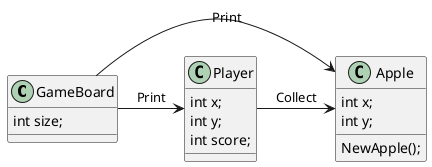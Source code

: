 @startuml

class GameBoard
{
    int size;
}

class Player
{
    int x;
    int y;
    int score;
}

class Apple
{
    int x;
    int y;

    NewApple();
}

GameBoard -> Player: Print
GameBoard -> Apple: Print
Player -> Apple: Collect

@enduml